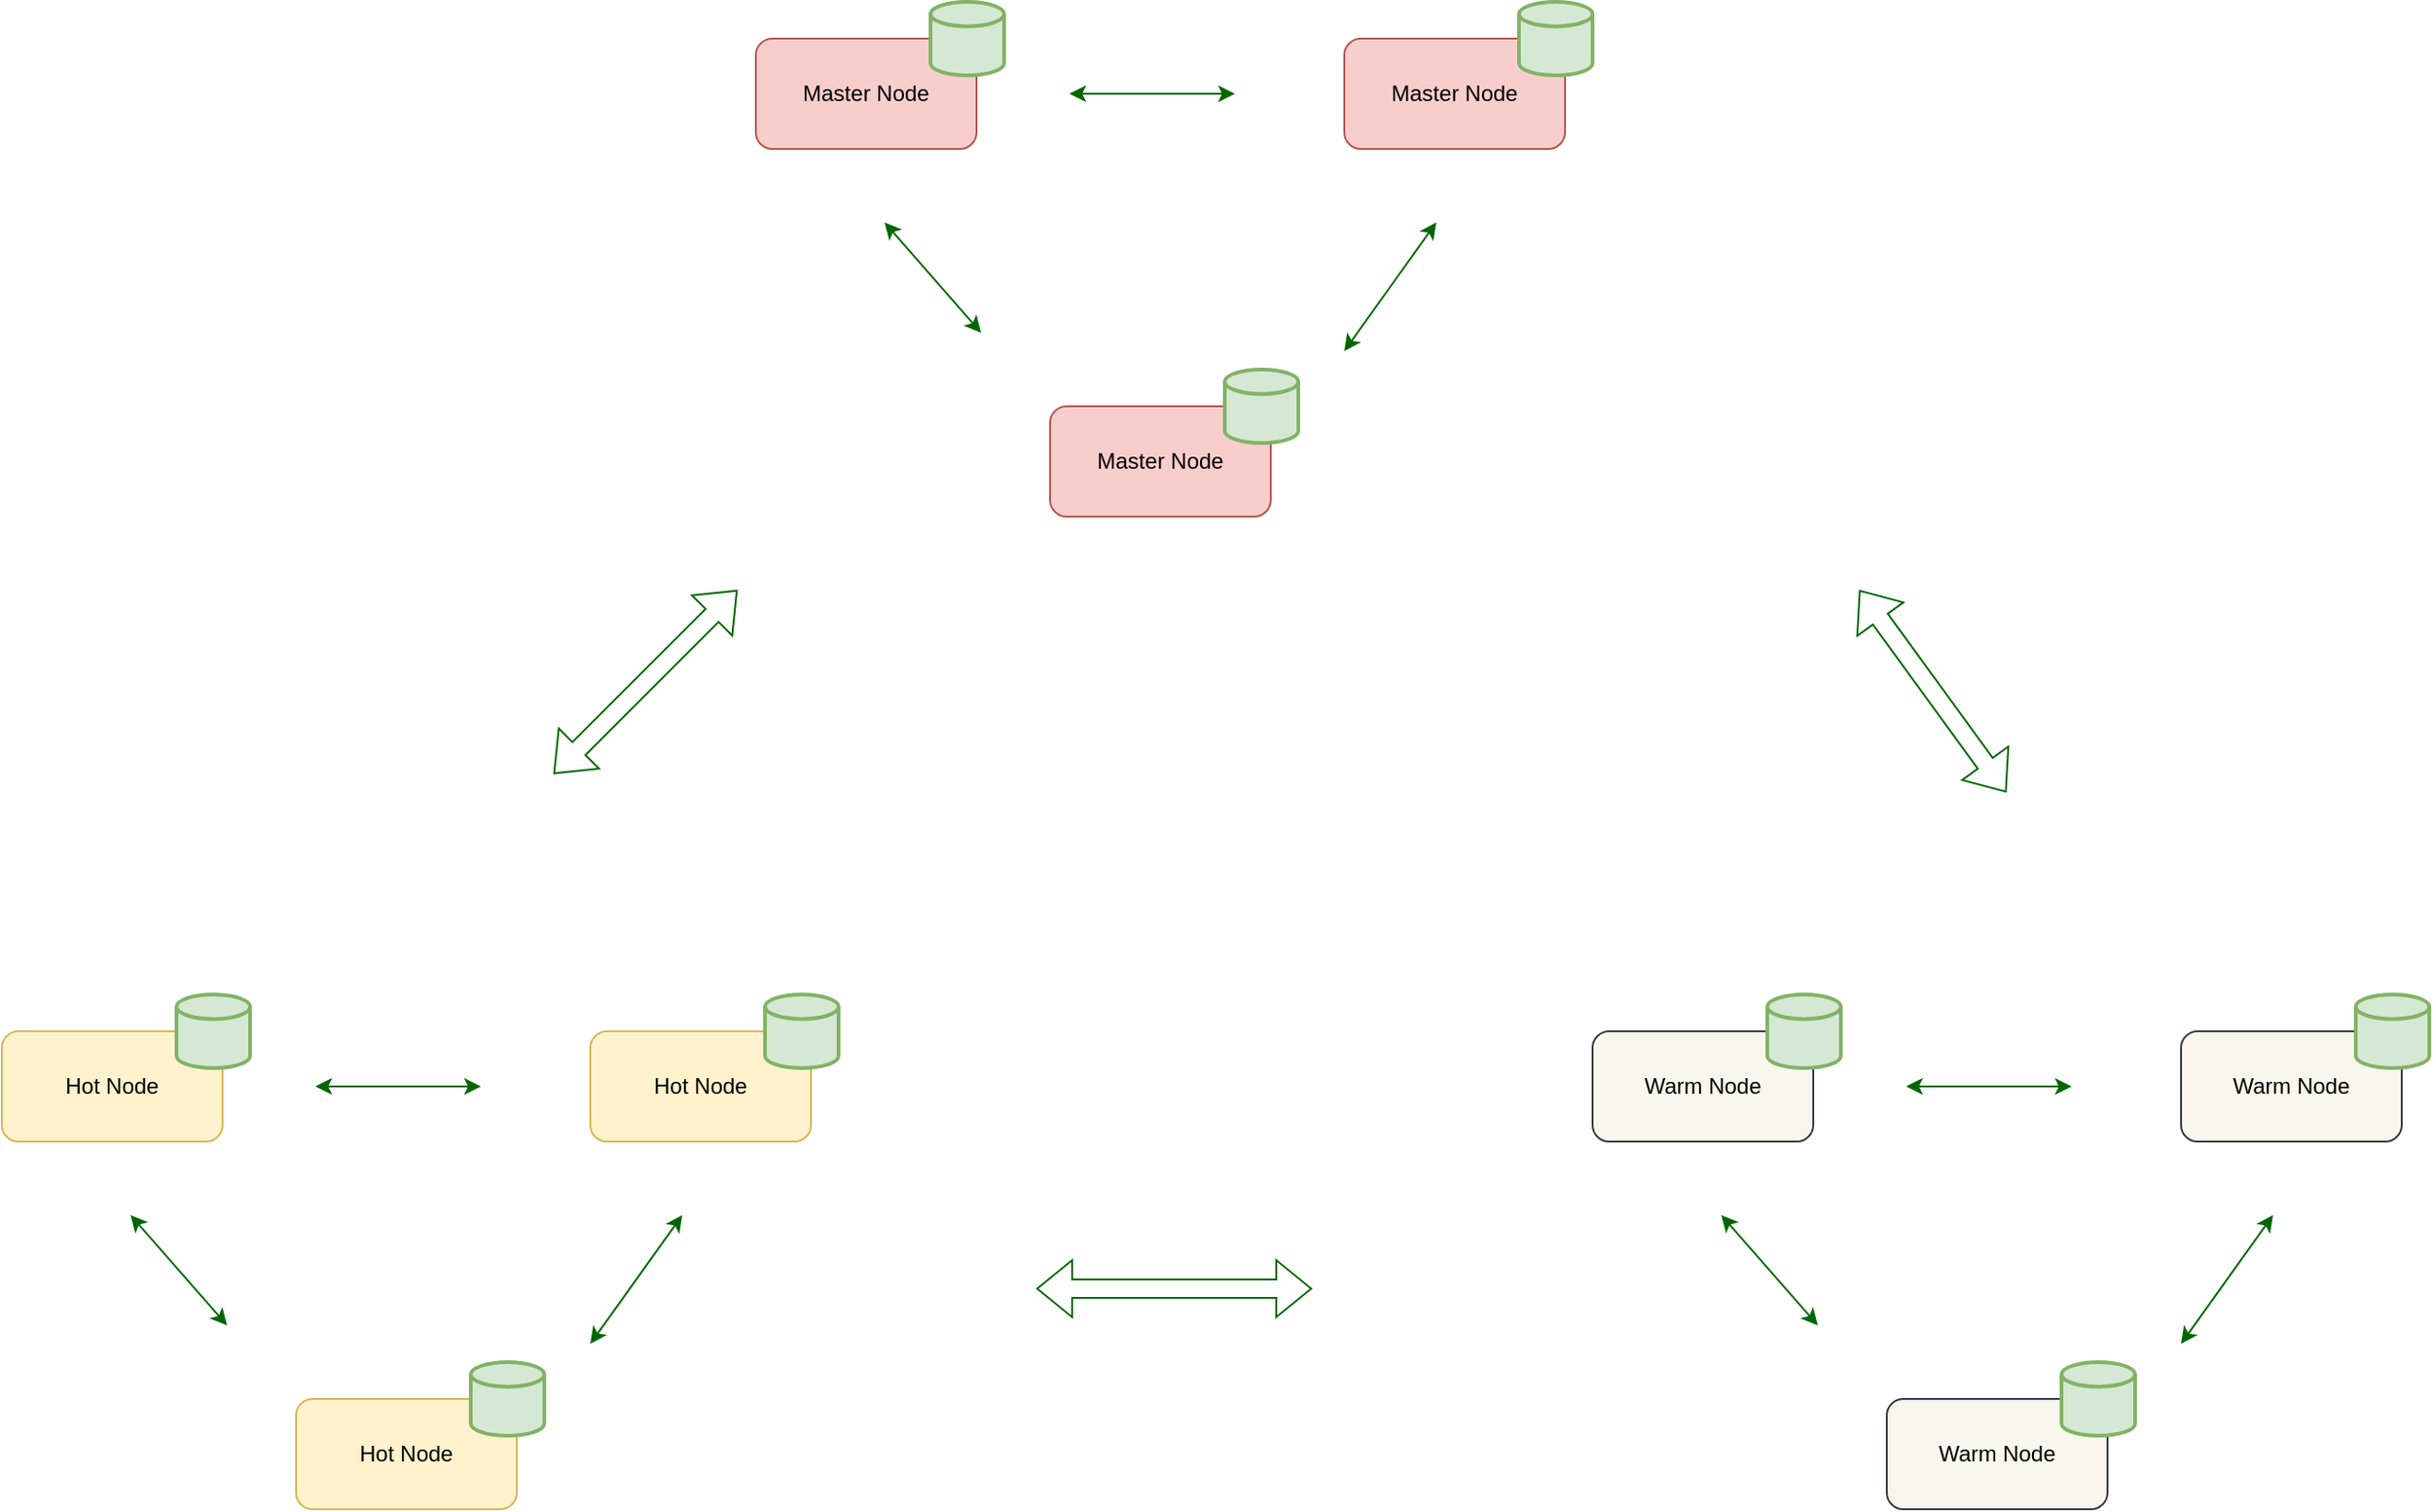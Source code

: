 <mxfile version="20.8.23" type="github">
  <diagram name="Page-1" id="OWeuh5Rih9QYdeYNk9eg">
    <mxGraphModel dx="3804" dy="1156" grid="1" gridSize="10" guides="1" tooltips="1" connect="1" arrows="1" fold="1" page="1" pageScale="1" pageWidth="850" pageHeight="1100" math="0" shadow="0">
      <root>
        <mxCell id="0" />
        <mxCell id="1" parent="0" />
        <mxCell id="lQsMLo7POFfHN_5h0St5-43" value="" style="endArrow=classic;startArrow=classic;html=1;rounded=0;strokeColor=#006600;" edge="1" parent="1">
          <mxGeometry width="50" height="50" relative="1" as="geometry">
            <mxPoint x="400.5" y="220" as="sourcePoint" />
            <mxPoint x="490.5" y="220" as="targetPoint" />
          </mxGeometry>
        </mxCell>
        <mxCell id="lQsMLo7POFfHN_5h0St5-44" value="" style="endArrow=classic;startArrow=classic;html=1;rounded=0;strokeColor=#006600;" edge="1" parent="1">
          <mxGeometry width="50" height="50" relative="1" as="geometry">
            <mxPoint x="300" y="290" as="sourcePoint" />
            <mxPoint x="352.5" y="350" as="targetPoint" />
          </mxGeometry>
        </mxCell>
        <mxCell id="lQsMLo7POFfHN_5h0St5-45" value="" style="endArrow=classic;startArrow=classic;html=1;rounded=0;strokeColor=#006600;" edge="1" parent="1">
          <mxGeometry width="50" height="50" relative="1" as="geometry">
            <mxPoint x="550" y="360" as="sourcePoint" />
            <mxPoint x="600" y="290" as="targetPoint" />
          </mxGeometry>
        </mxCell>
        <mxCell id="lQsMLo7POFfHN_5h0St5-46" value="" style="shape=image;html=1;verticalAlign=top;verticalLabelPosition=bottom;labelBackgroundColor=#ffffff;imageAspect=0;aspect=fixed;image=https://cdn3.iconfinder.com/data/icons/arrows-set-12/512/reset-128.png" vertex="1" parent="1">
          <mxGeometry x="421" y="270" width="73" height="73" as="geometry" />
        </mxCell>
        <mxCell id="lQsMLo7POFfHN_5h0St5-35" value="Master Node" style="rounded=1;whiteSpace=wrap;html=1;fillColor=#f8cecc;strokeColor=#b85450;" vertex="1" parent="1">
          <mxGeometry x="230" y="190" width="120" height="60" as="geometry" />
        </mxCell>
        <mxCell id="lQsMLo7POFfHN_5h0St5-36" value="" style="strokeWidth=2;html=1;shape=mxgraph.flowchart.database;whiteSpace=wrap;fillColor=#d5e8d4;strokeColor=#82b366;" vertex="1" parent="1">
          <mxGeometry x="325" y="170" width="40" height="40" as="geometry" />
        </mxCell>
        <mxCell id="lQsMLo7POFfHN_5h0St5-41" value="Master Node" style="rounded=1;whiteSpace=wrap;html=1;fillColor=#f8cecc;strokeColor=#b85450;" vertex="1" parent="1">
          <mxGeometry x="550" y="190" width="120" height="60" as="geometry" />
        </mxCell>
        <mxCell id="lQsMLo7POFfHN_5h0St5-42" value="" style="strokeWidth=2;html=1;shape=mxgraph.flowchart.database;whiteSpace=wrap;fillColor=#d5e8d4;strokeColor=#82b366;" vertex="1" parent="1">
          <mxGeometry x="645" y="170" width="40" height="40" as="geometry" />
        </mxCell>
        <mxCell id="lQsMLo7POFfHN_5h0St5-38" value="Master Node" style="rounded=1;whiteSpace=wrap;html=1;fillColor=#f8cecc;strokeColor=#b85450;" vertex="1" parent="1">
          <mxGeometry x="390" y="390" width="120" height="60" as="geometry" />
        </mxCell>
        <mxCell id="lQsMLo7POFfHN_5h0St5-39" value="" style="strokeWidth=2;html=1;shape=mxgraph.flowchart.database;whiteSpace=wrap;fillColor=#d5e8d4;strokeColor=#82b366;" vertex="1" parent="1">
          <mxGeometry x="485" y="370" width="40" height="40" as="geometry" />
        </mxCell>
        <mxCell id="lQsMLo7POFfHN_5h0St5-14" value="" style="endArrow=classic;startArrow=classic;html=1;rounded=0;strokeColor=#006600;" edge="1" parent="1">
          <mxGeometry width="50" height="50" relative="1" as="geometry">
            <mxPoint x="-9.5" y="760" as="sourcePoint" />
            <mxPoint x="80.5" y="760" as="targetPoint" />
          </mxGeometry>
        </mxCell>
        <mxCell id="lQsMLo7POFfHN_5h0St5-15" value="" style="endArrow=classic;startArrow=classic;html=1;rounded=0;strokeColor=#006600;" edge="1" parent="1">
          <mxGeometry width="50" height="50" relative="1" as="geometry">
            <mxPoint x="-110" y="830" as="sourcePoint" />
            <mxPoint x="-57.5" y="890" as="targetPoint" />
          </mxGeometry>
        </mxCell>
        <mxCell id="lQsMLo7POFfHN_5h0St5-16" value="" style="endArrow=classic;startArrow=classic;html=1;rounded=0;strokeColor=#006600;" edge="1" parent="1">
          <mxGeometry width="50" height="50" relative="1" as="geometry">
            <mxPoint x="140" y="900" as="sourcePoint" />
            <mxPoint x="190" y="830" as="targetPoint" />
          </mxGeometry>
        </mxCell>
        <mxCell id="lQsMLo7POFfHN_5h0St5-17" value="" style="shape=image;html=1;verticalAlign=top;verticalLabelPosition=bottom;labelBackgroundColor=#ffffff;imageAspect=0;aspect=fixed;image=https://cdn3.iconfinder.com/data/icons/arrows-set-12/512/reset-128.png;container=0;" vertex="1" parent="1">
          <mxGeometry x="11" y="810" width="73" height="73" as="geometry" />
        </mxCell>
        <mxCell id="lQsMLo7POFfHN_5h0St5-1" value="Hot Node" style="rounded=1;whiteSpace=wrap;html=1;fillColor=#fff2cc;strokeColor=#d6b656;container=0;" vertex="1" parent="1">
          <mxGeometry x="-180" y="730" width="120" height="60" as="geometry" />
        </mxCell>
        <mxCell id="lQsMLo7POFfHN_5h0St5-6" value="" style="strokeWidth=2;html=1;shape=mxgraph.flowchart.database;whiteSpace=wrap;fillColor=#d5e8d4;strokeColor=#82b366;container=0;" vertex="1" parent="1">
          <mxGeometry x="-85" y="710" width="40" height="40" as="geometry" />
        </mxCell>
        <mxCell id="lQsMLo7POFfHN_5h0St5-9" value="Hot Node" style="rounded=1;whiteSpace=wrap;html=1;fillColor=#fff2cc;strokeColor=#d6b656;container=0;" vertex="1" parent="1">
          <mxGeometry x="-20" y="930" width="120" height="60" as="geometry" />
        </mxCell>
        <mxCell id="lQsMLo7POFfHN_5h0St5-10" value="" style="strokeWidth=2;html=1;shape=mxgraph.flowchart.database;whiteSpace=wrap;fillColor=#d5e8d4;strokeColor=#82b366;container=0;" vertex="1" parent="1">
          <mxGeometry x="75" y="910" width="40" height="40" as="geometry" />
        </mxCell>
        <mxCell id="lQsMLo7POFfHN_5h0St5-12" value="Hot Node" style="rounded=1;whiteSpace=wrap;html=1;fillColor=#fff2cc;strokeColor=#d6b656;container=0;" vertex="1" parent="1">
          <mxGeometry x="140" y="730" width="120" height="60" as="geometry" />
        </mxCell>
        <mxCell id="lQsMLo7POFfHN_5h0St5-13" value="" style="strokeWidth=2;html=1;shape=mxgraph.flowchart.database;whiteSpace=wrap;fillColor=#d5e8d4;strokeColor=#82b366;container=0;" vertex="1" parent="1">
          <mxGeometry x="235" y="710" width="40" height="40" as="geometry" />
        </mxCell>
        <mxCell id="lQsMLo7POFfHN_5h0St5-29" value="" style="endArrow=classic;startArrow=classic;html=1;rounded=0;strokeColor=#006600;" edge="1" parent="1">
          <mxGeometry width="50" height="50" relative="1" as="geometry">
            <mxPoint x="855.5" y="760" as="sourcePoint" />
            <mxPoint x="945.5" y="760" as="targetPoint" />
          </mxGeometry>
        </mxCell>
        <mxCell id="lQsMLo7POFfHN_5h0St5-30" value="" style="endArrow=classic;startArrow=classic;html=1;rounded=0;strokeColor=#006600;" edge="1" parent="1">
          <mxGeometry width="50" height="50" relative="1" as="geometry">
            <mxPoint x="755" y="830" as="sourcePoint" />
            <mxPoint x="807.5" y="890" as="targetPoint" />
          </mxGeometry>
        </mxCell>
        <mxCell id="lQsMLo7POFfHN_5h0St5-31" value="" style="endArrow=classic;startArrow=classic;html=1;rounded=0;strokeColor=#006600;" edge="1" parent="1">
          <mxGeometry width="50" height="50" relative="1" as="geometry">
            <mxPoint x="1005" y="900" as="sourcePoint" />
            <mxPoint x="1055" y="830" as="targetPoint" />
          </mxGeometry>
        </mxCell>
        <mxCell id="lQsMLo7POFfHN_5h0St5-32" value="" style="shape=image;html=1;verticalAlign=top;verticalLabelPosition=bottom;labelBackgroundColor=#ffffff;imageAspect=0;aspect=fixed;image=https://cdn3.iconfinder.com/data/icons/arrows-set-12/512/reset-128.png;container=0;" vertex="1" parent="1">
          <mxGeometry x="876" y="810" width="73" height="73" as="geometry" />
        </mxCell>
        <mxCell id="lQsMLo7POFfHN_5h0St5-21" value="Warm Node" style="rounded=1;whiteSpace=wrap;html=1;fillColor=#f9f7ed;strokeColor=#36393d;container=0;" vertex="1" parent="1">
          <mxGeometry x="685" y="730" width="120" height="60" as="geometry" />
        </mxCell>
        <mxCell id="lQsMLo7POFfHN_5h0St5-22" value="" style="strokeWidth=2;html=1;shape=mxgraph.flowchart.database;whiteSpace=wrap;fillColor=#d5e8d4;strokeColor=#82b366;container=0;" vertex="1" parent="1">
          <mxGeometry x="780" y="710" width="40" height="40" as="geometry" />
        </mxCell>
        <mxCell id="lQsMLo7POFfHN_5h0St5-24" value="Warm Node" style="rounded=1;whiteSpace=wrap;html=1;fillColor=#f9f7ed;strokeColor=#36393d;container=0;" vertex="1" parent="1">
          <mxGeometry x="845" y="930" width="120" height="60" as="geometry" />
        </mxCell>
        <mxCell id="lQsMLo7POFfHN_5h0St5-25" value="" style="strokeWidth=2;html=1;shape=mxgraph.flowchart.database;whiteSpace=wrap;fillColor=#d5e8d4;strokeColor=#82b366;container=0;" vertex="1" parent="1">
          <mxGeometry x="940" y="910" width="40" height="40" as="geometry" />
        </mxCell>
        <mxCell id="lQsMLo7POFfHN_5h0St5-27" value="Warm Node" style="rounded=1;whiteSpace=wrap;html=1;fillColor=#f9f7ed;strokeColor=#36393d;container=0;" vertex="1" parent="1">
          <mxGeometry x="1005" y="730" width="120" height="60" as="geometry" />
        </mxCell>
        <mxCell id="lQsMLo7POFfHN_5h0St5-28" value="" style="strokeWidth=2;html=1;shape=mxgraph.flowchart.database;whiteSpace=wrap;fillColor=#d5e8d4;strokeColor=#82b366;container=0;" vertex="1" parent="1">
          <mxGeometry x="1100" y="710" width="40" height="40" as="geometry" />
        </mxCell>
        <mxCell id="lQsMLo7POFfHN_5h0St5-47" value="" style="shape=flexArrow;endArrow=classic;startArrow=classic;html=1;rounded=0;strokeColor=#006600;" edge="1" parent="1">
          <mxGeometry width="100" height="100" relative="1" as="geometry">
            <mxPoint x="120" y="590" as="sourcePoint" />
            <mxPoint x="220" y="490" as="targetPoint" />
          </mxGeometry>
        </mxCell>
        <mxCell id="lQsMLo7POFfHN_5h0St5-48" value="" style="shape=flexArrow;endArrow=classic;startArrow=classic;html=1;rounded=0;strokeColor=#006600;" edge="1" parent="1">
          <mxGeometry width="100" height="100" relative="1" as="geometry">
            <mxPoint x="382.5" y="870" as="sourcePoint" />
            <mxPoint x="532.5" y="870" as="targetPoint" />
          </mxGeometry>
        </mxCell>
        <mxCell id="lQsMLo7POFfHN_5h0St5-49" value="" style="shape=flexArrow;endArrow=classic;startArrow=classic;html=1;rounded=0;strokeColor=#006600;" edge="1" parent="1">
          <mxGeometry width="100" height="100" relative="1" as="geometry">
            <mxPoint x="830" y="490" as="sourcePoint" />
            <mxPoint x="910" y="600" as="targetPoint" />
          </mxGeometry>
        </mxCell>
      </root>
    </mxGraphModel>
  </diagram>
</mxfile>
